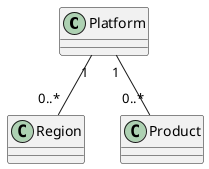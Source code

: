 @startuml Platform CD

class Platform {
}

class Region {
}

Platform "1" -- "0..*" Region

class Product {
}

Platform "1" -- "0..*" Product






@enduml